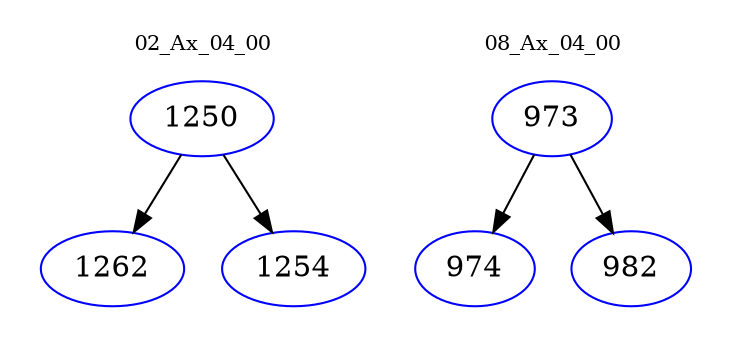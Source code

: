 digraph{
subgraph cluster_0 {
color = white
label = "02_Ax_04_00";
fontsize=10;
T0_1250 [label="1250", color="blue"]
T0_1250 -> T0_1262 [color="black"]
T0_1262 [label="1262", color="blue"]
T0_1250 -> T0_1254 [color="black"]
T0_1254 [label="1254", color="blue"]
}
subgraph cluster_1 {
color = white
label = "08_Ax_04_00";
fontsize=10;
T1_973 [label="973", color="blue"]
T1_973 -> T1_974 [color="black"]
T1_974 [label="974", color="blue"]
T1_973 -> T1_982 [color="black"]
T1_982 [label="982", color="blue"]
}
}
